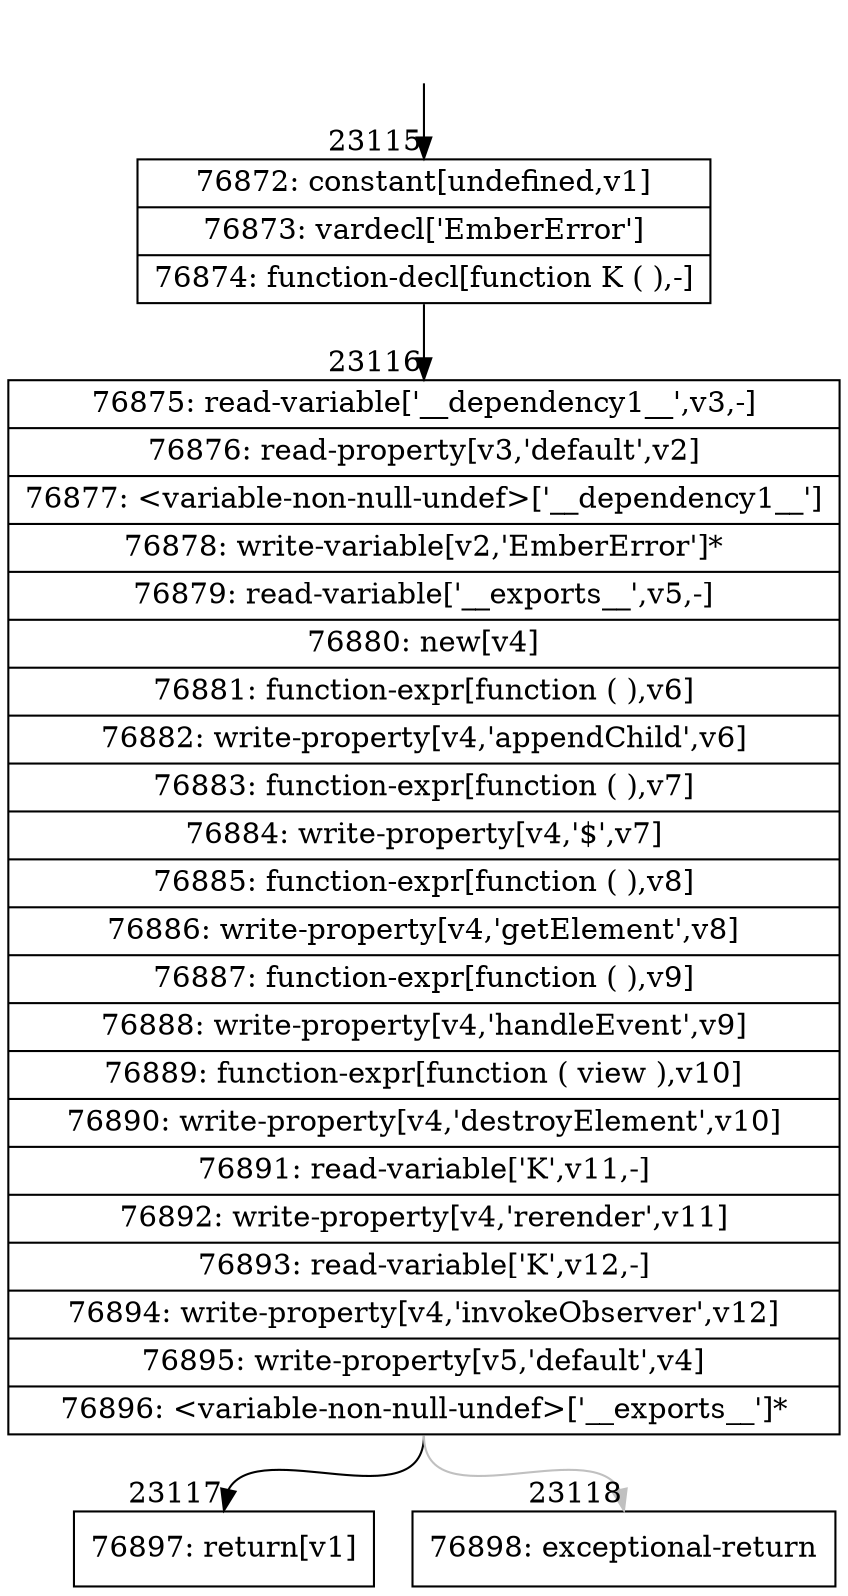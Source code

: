 digraph {
rankdir="TD"
BB_entry2007[shape=none,label=""];
BB_entry2007 -> BB23115 [tailport=s, headport=n, headlabel="    23115"]
BB23115 [shape=record label="{76872: constant[undefined,v1]|76873: vardecl['EmberError']|76874: function-decl[function K ( ),-]}" ] 
BB23115 -> BB23116 [tailport=s, headport=n, headlabel="      23116"]
BB23116 [shape=record label="{76875: read-variable['__dependency1__',v3,-]|76876: read-property[v3,'default',v2]|76877: \<variable-non-null-undef\>['__dependency1__']|76878: write-variable[v2,'EmberError']*|76879: read-variable['__exports__',v5,-]|76880: new[v4]|76881: function-expr[function ( ),v6]|76882: write-property[v4,'appendChild',v6]|76883: function-expr[function ( ),v7]|76884: write-property[v4,'$',v7]|76885: function-expr[function ( ),v8]|76886: write-property[v4,'getElement',v8]|76887: function-expr[function ( ),v9]|76888: write-property[v4,'handleEvent',v9]|76889: function-expr[function ( view ),v10]|76890: write-property[v4,'destroyElement',v10]|76891: read-variable['K',v11,-]|76892: write-property[v4,'rerender',v11]|76893: read-variable['K',v12,-]|76894: write-property[v4,'invokeObserver',v12]|76895: write-property[v5,'default',v4]|76896: \<variable-non-null-undef\>['__exports__']*}" ] 
BB23116 -> BB23117 [tailport=s, headport=n, headlabel="      23117"]
BB23116 -> BB23118 [tailport=s, headport=n, color=gray, headlabel="      23118"]
BB23117 [shape=record label="{76897: return[v1]}" ] 
BB23118 [shape=record label="{76898: exceptional-return}" ] 
//#$~ 43189
}
